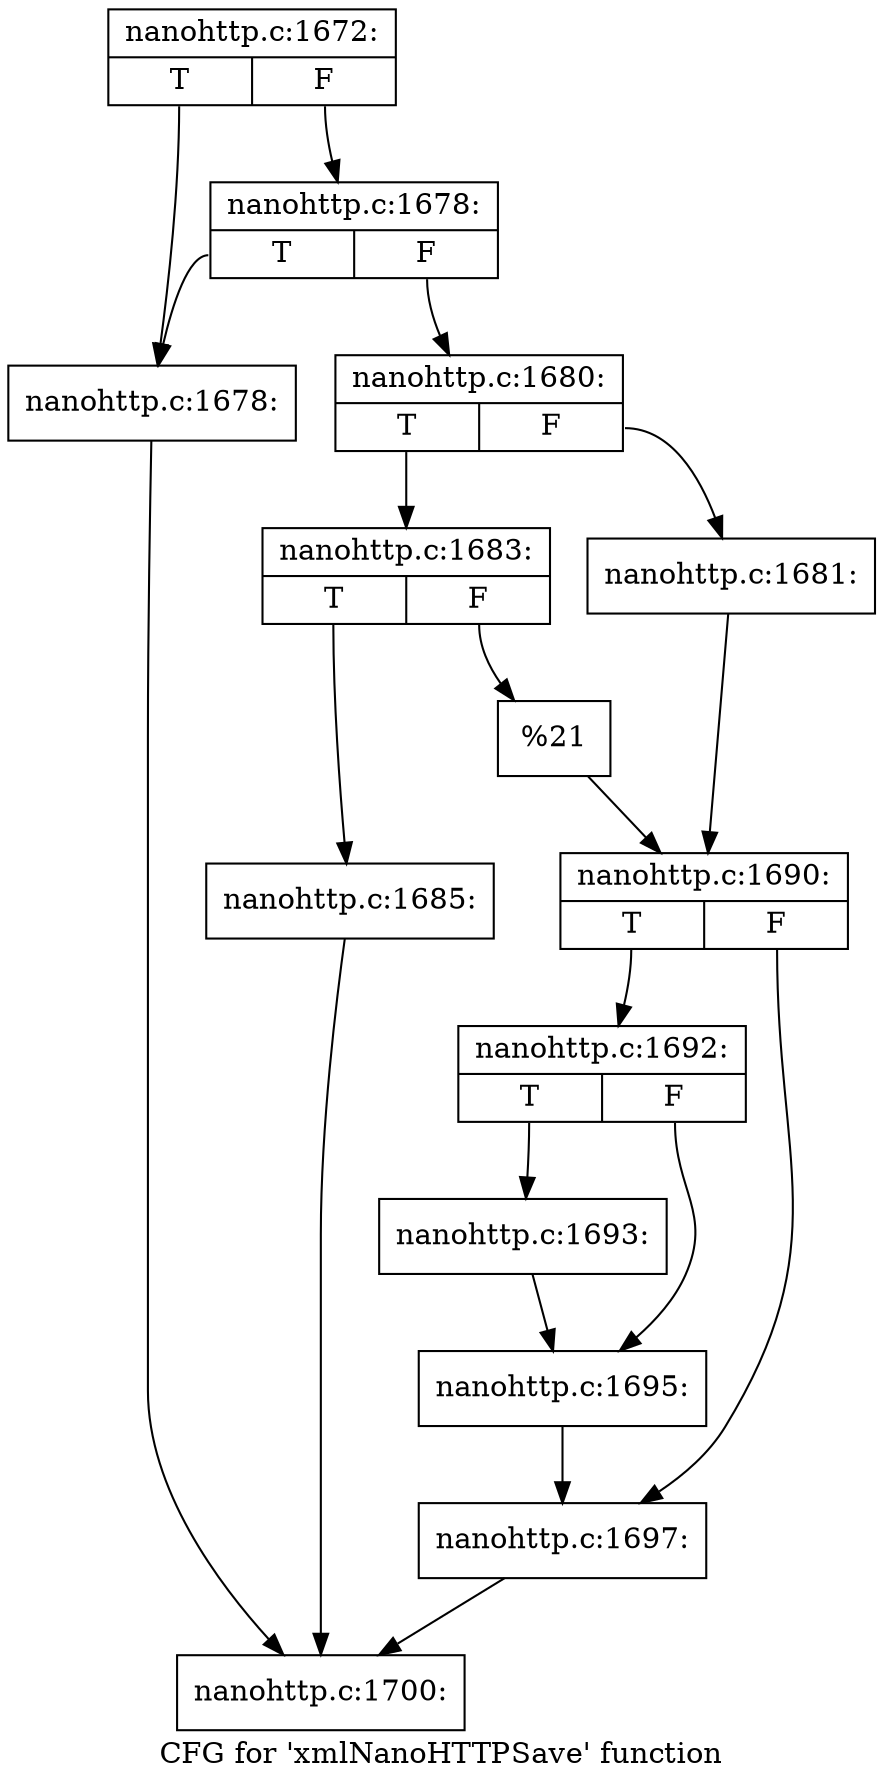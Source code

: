 digraph "CFG for 'xmlNanoHTTPSave' function" {
	label="CFG for 'xmlNanoHTTPSave' function";

	Node0x4427410 [shape=record,label="{nanohttp.c:1672:|{<s0>T|<s1>F}}"];
	Node0x4427410:s0 -> Node0x43f93e0;
	Node0x4427410:s1 -> Node0x43f9480;
	Node0x43f9480 [shape=record,label="{nanohttp.c:1678:|{<s0>T|<s1>F}}"];
	Node0x43f9480:s0 -> Node0x43f93e0;
	Node0x43f9480:s1 -> Node0x43f9430;
	Node0x43f93e0 [shape=record,label="{nanohttp.c:1678:}"];
	Node0x43f93e0 -> Node0x442c630;
	Node0x43f9430 [shape=record,label="{nanohttp.c:1680:|{<s0>T|<s1>F}}"];
	Node0x43f9430:s0 -> Node0x442fe20;
	Node0x43f9430:s1 -> Node0x442fd80;
	Node0x442fd80 [shape=record,label="{nanohttp.c:1681:}"];
	Node0x442fd80 -> Node0x442fdd0;
	Node0x442fe20 [shape=record,label="{nanohttp.c:1683:|{<s0>T|<s1>F}}"];
	Node0x442fe20:s0 -> Node0x44306f0;
	Node0x442fe20:s1 -> Node0x4430740;
	Node0x44306f0 [shape=record,label="{nanohttp.c:1685:}"];
	Node0x44306f0 -> Node0x442c630;
	Node0x4430740 [shape=record,label="{%21}"];
	Node0x4430740 -> Node0x442fdd0;
	Node0x442fdd0 [shape=record,label="{nanohttp.c:1690:|{<s0>T|<s1>F}}"];
	Node0x442fdd0:s0 -> Node0x4431180;
	Node0x442fdd0:s1 -> Node0x44311d0;
	Node0x4431180 [shape=record,label="{nanohttp.c:1692:|{<s0>T|<s1>F}}"];
	Node0x4431180:s0 -> Node0x44022d0;
	Node0x4431180:s1 -> Node0x4402320;
	Node0x44022d0 [shape=record,label="{nanohttp.c:1693:}"];
	Node0x44022d0 -> Node0x4402320;
	Node0x4402320 [shape=record,label="{nanohttp.c:1695:}"];
	Node0x4402320 -> Node0x44311d0;
	Node0x44311d0 [shape=record,label="{nanohttp.c:1697:}"];
	Node0x44311d0 -> Node0x442c630;
	Node0x442c630 [shape=record,label="{nanohttp.c:1700:}"];
}
